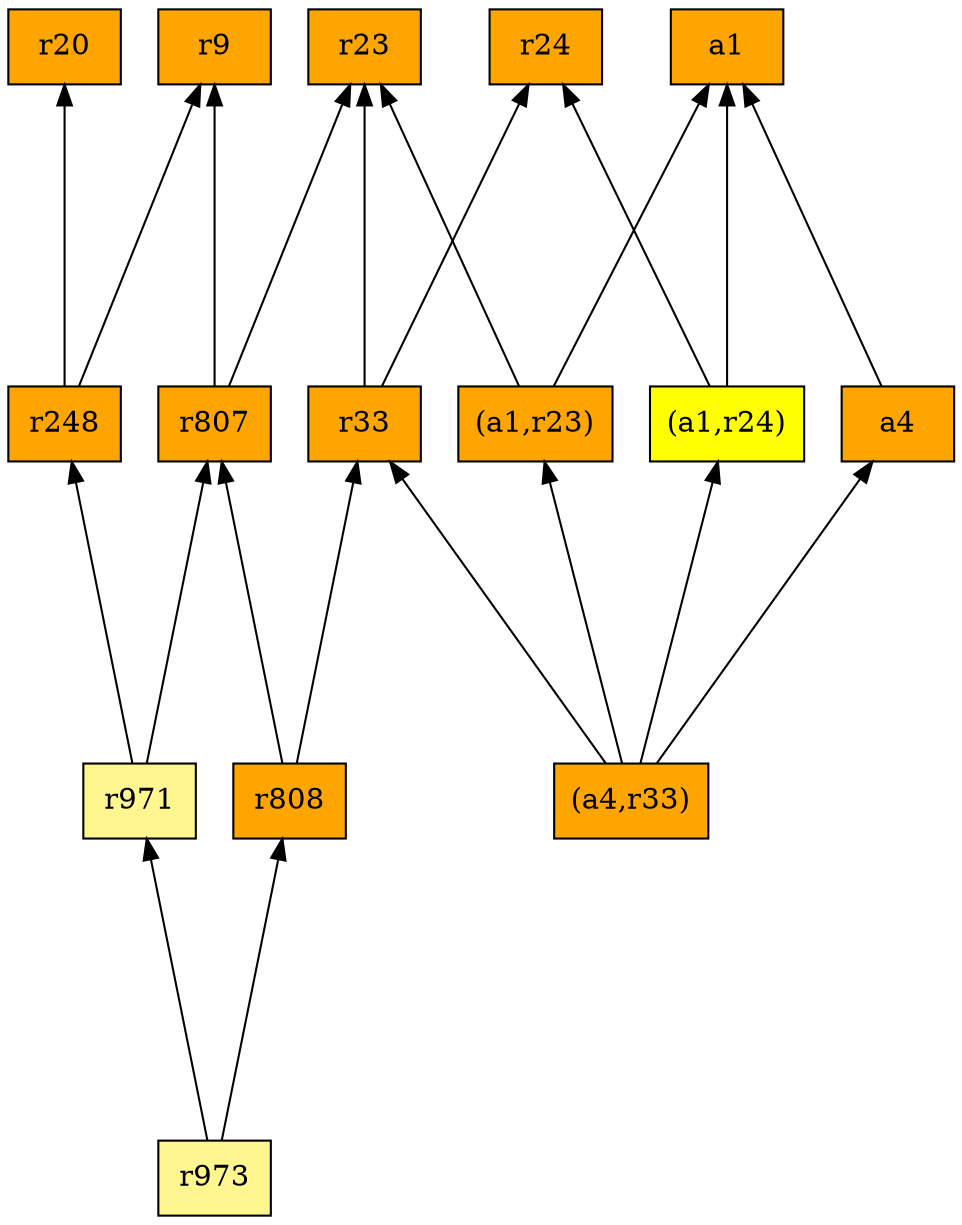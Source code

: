 digraph G {
rankdir=BT;ranksep="2.0";
"r971" [shape=record,fillcolor=khaki1,style=filled,label="{r971}"];
"(a4,r33)" [shape=record,fillcolor=orange,style=filled,label="{(a4,r33)}"];
"r9" [shape=record,fillcolor=orange,style=filled,label="{r9}"];
"r808" [shape=record,fillcolor=orange,style=filled,label="{r808}"];
"a1" [shape=record,fillcolor=orange,style=filled,label="{a1}"];
"(a1,r23)" [shape=record,fillcolor=orange,style=filled,label="{(a1,r23)}"];
"(a1,r24)" [shape=record,fillcolor=yellow,style=filled,label="{(a1,r24)}"];
"r248" [shape=record,fillcolor=orange,style=filled,label="{r248}"];
"a4" [shape=record,fillcolor=orange,style=filled,label="{a4}"];
"r24" [shape=record,fillcolor=orange,style=filled,label="{r24}"];
"r807" [shape=record,fillcolor=orange,style=filled,label="{r807}"];
"r23" [shape=record,fillcolor=orange,style=filled,label="{r23}"];
"r33" [shape=record,fillcolor=orange,style=filled,label="{r33}"];
"r20" [shape=record,fillcolor=orange,style=filled,label="{r20}"];
"r973" [shape=record,fillcolor=khaki1,style=filled,label="{r973}"];
"r971" -> "r248"
"r971" -> "r807"
"(a4,r33)" -> "a4"
"(a4,r33)" -> "(a1,r23)"
"(a4,r33)" -> "(a1,r24)"
"(a4,r33)" -> "r33"
"r808" -> "r807"
"r808" -> "r33"
"(a1,r23)" -> "a1"
"(a1,r23)" -> "r23"
"(a1,r24)" -> "a1"
"(a1,r24)" -> "r24"
"r248" -> "r9"
"r248" -> "r20"
"a4" -> "a1"
"r807" -> "r9"
"r807" -> "r23"
"r33" -> "r24"
"r33" -> "r23"
"r973" -> "r971"
"r973" -> "r808"
}